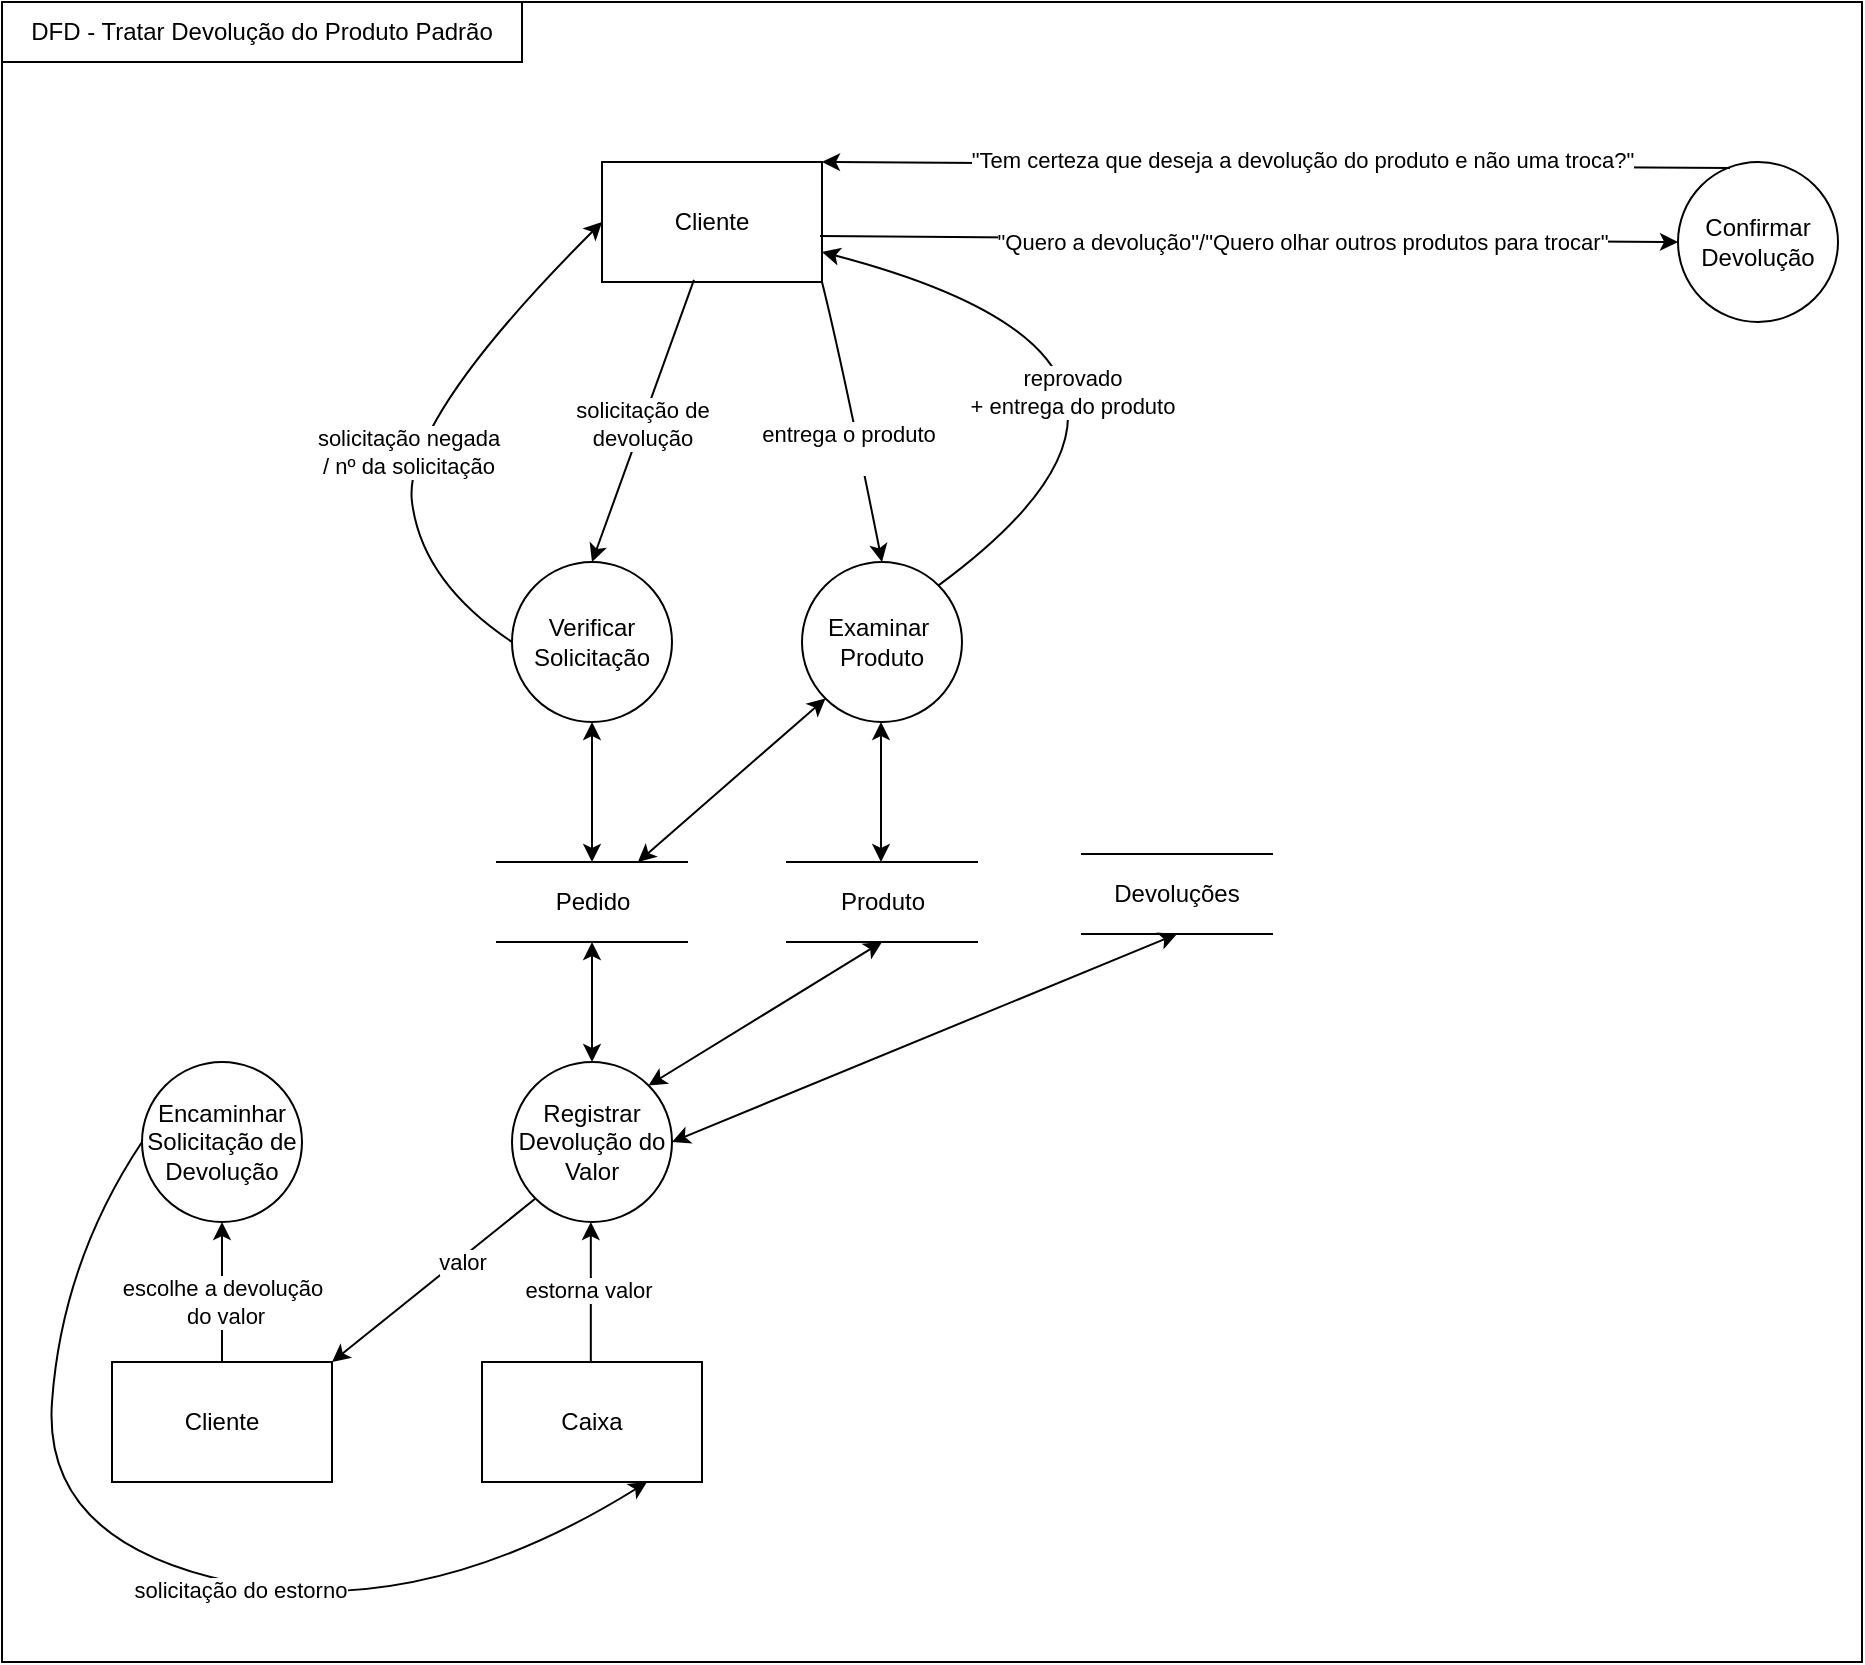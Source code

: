 <mxfile version="14.4.4" type="device"><diagram id="QUCHqKM7pyR4_fsbhgWR" name="Page-1"><mxGraphModel dx="773" dy="2113" grid="1" gridSize="10" guides="1" tooltips="1" connect="1" arrows="1" fold="1" page="1" pageScale="1" pageWidth="827" pageHeight="1169" math="0" shadow="0"><root><mxCell id="0"/><mxCell id="1" parent="0"/><mxCell id="HyM0uIgiVkZv_l6DcPJj-1" value="" style="rounded=0;whiteSpace=wrap;html=1;" parent="1" vertex="1"><mxGeometry x="1230" y="-1030" width="930" height="830" as="geometry"/></mxCell><mxCell id="HyM0uIgiVkZv_l6DcPJj-2" value="&lt;font style=&quot;vertical-align: inherit&quot;&gt;&lt;font style=&quot;vertical-align: inherit&quot;&gt;&lt;font style=&quot;vertical-align: inherit&quot;&gt;&lt;font style=&quot;vertical-align: inherit&quot;&gt;&lt;font style=&quot;vertical-align: inherit&quot;&gt;&lt;font style=&quot;vertical-align: inherit&quot;&gt;DFD - Tratar Devolução do Produto Padrão&lt;/font&gt;&lt;/font&gt;&lt;/font&gt;&lt;/font&gt;&lt;/font&gt;&lt;/font&gt;" style="rounded=0;whiteSpace=wrap;html=1;" parent="1" vertex="1"><mxGeometry x="1230" y="-1030" width="260" height="30" as="geometry"/></mxCell><mxCell id="HyM0uIgiVkZv_l6DcPJj-5" value="Cliente" style="rounded=0;whiteSpace=wrap;html=1;" parent="1" vertex="1"><mxGeometry x="1530" y="-950" width="110" height="60" as="geometry"/></mxCell><mxCell id="HyM0uIgiVkZv_l6DcPJj-6" value="&lt;font style=&quot;vertical-align: inherit&quot;&gt;&lt;font style=&quot;vertical-align: inherit&quot;&gt;&lt;font style=&quot;vertical-align: inherit&quot;&gt;&lt;font style=&quot;vertical-align: inherit&quot;&gt;Verificar Solicitação&lt;/font&gt;&lt;/font&gt;&lt;/font&gt;&lt;/font&gt;" style="ellipse;whiteSpace=wrap;html=1;aspect=fixed;" parent="1" vertex="1"><mxGeometry x="1485" y="-750" width="80" height="80" as="geometry"/></mxCell><mxCell id="HyM0uIgiVkZv_l6DcPJj-7" value="" style="curved=1;endArrow=classic;html=1;exitX=0;exitY=0.5;exitDx=0;exitDy=0;entryX=0;entryY=0.5;entryDx=0;entryDy=0;" parent="1" source="HyM0uIgiVkZv_l6DcPJj-6" target="HyM0uIgiVkZv_l6DcPJj-5" edge="1"><mxGeometry width="50" height="50" relative="1" as="geometry"><mxPoint x="1420" y="-720" as="sourcePoint"/><mxPoint x="1470" y="-760" as="targetPoint"/><Array as="points"><mxPoint x="1440" y="-740"/><mxPoint x="1430" y="-820"/></Array></mxGeometry></mxCell><mxCell id="HyM0uIgiVkZv_l6DcPJj-8" value="&lt;font style=&quot;vertical-align: inherit&quot;&gt;&lt;font style=&quot;vertical-align: inherit&quot;&gt;&lt;font style=&quot;vertical-align: inherit&quot;&gt;&lt;font style=&quot;vertical-align: inherit&quot;&gt;solicitação negada&lt;br&gt;/ nº da solicitação&lt;/font&gt;&lt;/font&gt;&lt;/font&gt;&lt;/font&gt;" style="edgeLabel;html=1;align=center;verticalAlign=middle;resizable=0;points=[];" parent="HyM0uIgiVkZv_l6DcPJj-7" vertex="1" connectable="0"><mxGeometry x="-0.131" y="-1" relative="1" as="geometry"><mxPoint as="offset"/></mxGeometry></mxCell><mxCell id="HyM0uIgiVkZv_l6DcPJj-9" value="&lt;font style=&quot;vertical-align: inherit&quot;&gt;&lt;font style=&quot;vertical-align: inherit&quot;&gt;Examinar&amp;nbsp;&lt;br&gt;Produto&lt;br&gt;&lt;/font&gt;&lt;/font&gt;" style="ellipse;whiteSpace=wrap;html=1;aspect=fixed;" parent="1" vertex="1"><mxGeometry x="1630" y="-750" width="80" height="80" as="geometry"/></mxCell><mxCell id="HyM0uIgiVkZv_l6DcPJj-10" value="" style="curved=1;endArrow=classic;html=1;exitX=1;exitY=1;exitDx=0;exitDy=0;entryX=0.5;entryY=0;entryDx=0;entryDy=0;" parent="1" source="HyM0uIgiVkZv_l6DcPJj-5" target="HyM0uIgiVkZv_l6DcPJj-9" edge="1"><mxGeometry width="50" height="50" relative="1" as="geometry"><mxPoint x="1645" y="-850" as="sourcePoint"/><mxPoint x="1695" y="-900" as="targetPoint"/><Array as="points"><mxPoint x="1650" y="-850"/></Array></mxGeometry></mxCell><mxCell id="HyM0uIgiVkZv_l6DcPJj-11" value="&lt;font style=&quot;vertical-align: inherit&quot;&gt;&lt;font style=&quot;vertical-align: inherit&quot;&gt;&lt;font style=&quot;vertical-align: inherit&quot;&gt;&lt;font style=&quot;vertical-align: inherit&quot;&gt;&lt;font style=&quot;vertical-align: inherit&quot;&gt;&lt;font style=&quot;vertical-align: inherit&quot;&gt;&lt;font style=&quot;vertical-align: inherit&quot;&gt;&lt;font style=&quot;vertical-align: inherit&quot;&gt;entrega o produto &lt;/font&gt;&lt;/font&gt;&lt;br&gt;&lt;font style=&quot;vertical-align: inherit&quot;&gt;&lt;font style=&quot;vertical-align: inherit&quot;&gt;&amp;nbsp;&lt;/font&gt;&lt;/font&gt;&lt;/font&gt;&lt;/font&gt;&lt;/font&gt;&lt;/font&gt;&lt;/font&gt;&lt;/font&gt;" style="edgeLabel;html=1;align=center;verticalAlign=middle;resizable=0;points=[];" parent="HyM0uIgiVkZv_l6DcPJj-10" vertex="1" connectable="0"><mxGeometry x="0.074" y="-18" relative="1" as="geometry"><mxPoint x="13.28" y="4.61" as="offset"/></mxGeometry></mxCell><mxCell id="HyM0uIgiVkZv_l6DcPJj-12" value="&lt;font style=&quot;vertical-align: inherit&quot;&gt;&lt;font style=&quot;vertical-align: inherit&quot;&gt;&lt;font style=&quot;vertical-align: inherit&quot;&gt;&lt;font style=&quot;vertical-align: inherit&quot;&gt;&lt;font style=&quot;vertical-align: inherit&quot;&gt;&lt;font style=&quot;vertical-align: inherit&quot;&gt;&lt;font style=&quot;vertical-align: inherit&quot;&gt;&lt;font style=&quot;vertical-align: inherit&quot;&gt;Pedido&lt;/font&gt;&lt;/font&gt;&lt;/font&gt;&lt;/font&gt;&lt;/font&gt;&lt;/font&gt;&lt;/font&gt;&lt;/font&gt;" style="shape=partialRectangle;whiteSpace=wrap;html=1;left=0;right=0;fillColor=none;" parent="1" vertex="1"><mxGeometry x="1477.5" y="-600" width="95" height="40" as="geometry"/></mxCell><mxCell id="HyM0uIgiVkZv_l6DcPJj-13" value="Produto" style="shape=partialRectangle;whiteSpace=wrap;html=1;left=0;right=0;fillColor=none;" parent="1" vertex="1"><mxGeometry x="1622.5" y="-600" width="95" height="40" as="geometry"/></mxCell><mxCell id="HyM0uIgiVkZv_l6DcPJj-14" value="" style="endArrow=classic;startArrow=classic;html=1;entryX=0.5;entryY=1;entryDx=0;entryDy=0;exitX=0.5;exitY=0;exitDx=0;exitDy=0;startFill=1;" parent="1" source="HyM0uIgiVkZv_l6DcPJj-12" target="HyM0uIgiVkZv_l6DcPJj-6" edge="1"><mxGeometry width="50" height="50" relative="1" as="geometry"><mxPoint x="1730" y="-640" as="sourcePoint"/><mxPoint x="1780" y="-690" as="targetPoint"/></mxGeometry></mxCell><mxCell id="HyM0uIgiVkZv_l6DcPJj-18" value="" style="endArrow=classic;startArrow=classic;html=1;entryX=0;entryY=1;entryDx=0;entryDy=0;" parent="1" source="HyM0uIgiVkZv_l6DcPJj-12" target="HyM0uIgiVkZv_l6DcPJj-9" edge="1"><mxGeometry width="50" height="50" relative="1" as="geometry"><mxPoint x="1668.46" y="-607.24" as="sourcePoint"/><mxPoint x="1580.001" y="-689.999" as="targetPoint"/></mxGeometry></mxCell><mxCell id="HyM0uIgiVkZv_l6DcPJj-19" value="&lt;font style=&quot;vertical-align: inherit&quot;&gt;&lt;font style=&quot;vertical-align: inherit&quot;&gt;&lt;font style=&quot;vertical-align: inherit&quot;&gt;&lt;font style=&quot;vertical-align: inherit&quot;&gt;&lt;font style=&quot;vertical-align: inherit&quot;&gt;&lt;font style=&quot;vertical-align: inherit&quot;&gt;&lt;font style=&quot;vertical-align: inherit&quot;&gt;&lt;font style=&quot;vertical-align: inherit&quot;&gt;&lt;font style=&quot;vertical-align: inherit&quot;&gt;&lt;font style=&quot;vertical-align: inherit&quot;&gt;Encaminhar Solicitação de Devolução&lt;/font&gt;&lt;/font&gt;&lt;/font&gt;&lt;/font&gt;&lt;/font&gt;&lt;/font&gt;&lt;/font&gt;&lt;/font&gt;&lt;/font&gt;&lt;/font&gt;" style="ellipse;whiteSpace=wrap;html=1;aspect=fixed;" parent="1" vertex="1"><mxGeometry x="1300" y="-500" width="80" height="80" as="geometry"/></mxCell><mxCell id="HyM0uIgiVkZv_l6DcPJj-20" value="" style="curved=1;endArrow=classic;html=1;exitX=1;exitY=0;exitDx=0;exitDy=0;entryX=1;entryY=0.75;entryDx=0;entryDy=0;" parent="1" source="HyM0uIgiVkZv_l6DcPJj-9" target="HyM0uIgiVkZv_l6DcPJj-5" edge="1"><mxGeometry width="50" height="50" relative="1" as="geometry"><mxPoint x="1705.0" y="-890" as="sourcePoint"/><mxPoint x="1795.0" y="-780" as="targetPoint"/><Array as="points"><mxPoint x="1850" y="-850"/></Array></mxGeometry></mxCell><mxCell id="HyM0uIgiVkZv_l6DcPJj-21" value="&lt;font style=&quot;vertical-align: inherit&quot;&gt;&lt;font style=&quot;vertical-align: inherit&quot;&gt;&lt;font style=&quot;vertical-align: inherit&quot;&gt;&lt;font style=&quot;vertical-align: inherit&quot;&gt;&lt;font style=&quot;vertical-align: inherit&quot;&gt;&lt;font style=&quot;vertical-align: inherit&quot;&gt;reprovado &lt;/font&gt;&lt;/font&gt;&lt;br&gt;&lt;font style=&quot;vertical-align: inherit&quot;&gt;&lt;font style=&quot;vertical-align: inherit&quot;&gt;+ entrega do produto&lt;/font&gt;&lt;/font&gt;&lt;/font&gt;&lt;/font&gt;&lt;/font&gt;&lt;/font&gt;" style="edgeLabel;html=1;align=center;verticalAlign=middle;resizable=0;points=[];" parent="HyM0uIgiVkZv_l6DcPJj-20" vertex="1" connectable="0"><mxGeometry x="0.318" y="36" relative="1" as="geometry"><mxPoint as="offset"/></mxGeometry></mxCell><mxCell id="HyM0uIgiVkZv_l6DcPJj-24" value="Cliente" style="rounded=0;whiteSpace=wrap;html=1;" parent="1" vertex="1"><mxGeometry x="1285" y="-350" width="110" height="60" as="geometry"/></mxCell><mxCell id="HyM0uIgiVkZv_l6DcPJj-25" value="" style="endArrow=classic;html=1;exitX=0.5;exitY=0;exitDx=0;exitDy=0;entryX=0.5;entryY=1;entryDx=0;entryDy=0;" parent="1" source="HyM0uIgiVkZv_l6DcPJj-24" target="HyM0uIgiVkZv_l6DcPJj-19" edge="1"><mxGeometry width="50" height="50" relative="1" as="geometry"><mxPoint x="1400" y="-470" as="sourcePoint"/><mxPoint x="1450" y="-520" as="targetPoint"/></mxGeometry></mxCell><mxCell id="HyM0uIgiVkZv_l6DcPJj-26" value="&lt;font style=&quot;vertical-align: inherit&quot;&gt;&lt;font style=&quot;vertical-align: inherit&quot;&gt;escolhe a devolução&lt;br&gt;&amp;nbsp;do valor&lt;/font&gt;&lt;/font&gt;" style="edgeLabel;html=1;align=center;verticalAlign=middle;resizable=0;points=[];" parent="HyM0uIgiVkZv_l6DcPJj-25" vertex="1" connectable="0"><mxGeometry x="-0.577" y="-2" relative="1" as="geometry"><mxPoint x="-2" y="-15" as="offset"/></mxGeometry></mxCell><mxCell id="HyM0uIgiVkZv_l6DcPJj-27" value="Caixa" style="rounded=0;whiteSpace=wrap;html=1;" parent="1" vertex="1"><mxGeometry x="1470" y="-350" width="110" height="60" as="geometry"/></mxCell><mxCell id="HyM0uIgiVkZv_l6DcPJj-34" value="&lt;font style=&quot;vertical-align: inherit&quot;&gt;&lt;font style=&quot;vertical-align: inherit&quot;&gt;&lt;font style=&quot;vertical-align: inherit&quot;&gt;&lt;font style=&quot;vertical-align: inherit&quot;&gt;&lt;font style=&quot;vertical-align: inherit&quot;&gt;&lt;font style=&quot;vertical-align: inherit&quot;&gt;&lt;font style=&quot;vertical-align: inherit&quot;&gt;&lt;font style=&quot;vertical-align: inherit&quot;&gt;&lt;font style=&quot;vertical-align: inherit&quot;&gt;&lt;font style=&quot;vertical-align: inherit&quot;&gt;Registrar Devolução do Valor&lt;/font&gt;&lt;/font&gt;&lt;/font&gt;&lt;/font&gt;&lt;/font&gt;&lt;/font&gt;&lt;/font&gt;&lt;/font&gt;&lt;/font&gt;&lt;/font&gt;" style="ellipse;whiteSpace=wrap;html=1;aspect=fixed;" parent="1" vertex="1"><mxGeometry x="1485" y="-500" width="80" height="80" as="geometry"/></mxCell><mxCell id="HyM0uIgiVkZv_l6DcPJj-35" value="" style="endArrow=classic;html=1;exitX=0.5;exitY=0;exitDx=0;exitDy=0;entryX=0.5;entryY=1;entryDx=0;entryDy=0;" parent="1" edge="1"><mxGeometry width="50" height="50" relative="1" as="geometry"><mxPoint x="1524.41" y="-350" as="sourcePoint"/><mxPoint x="1524.41" y="-420" as="targetPoint"/></mxGeometry></mxCell><mxCell id="OXrHE56304W3fLpiuFYy-9" value="estorna valor" style="edgeLabel;html=1;align=center;verticalAlign=middle;resizable=0;points=[];" vertex="1" connectable="0" parent="HyM0uIgiVkZv_l6DcPJj-35"><mxGeometry x="0.029" y="2" relative="1" as="geometry"><mxPoint as="offset"/></mxGeometry></mxCell><mxCell id="HyM0uIgiVkZv_l6DcPJj-36" value="" style="endArrow=classic;startArrow=classic;html=1;exitX=0.5;exitY=0;exitDx=0;exitDy=0;" parent="1" source="HyM0uIgiVkZv_l6DcPJj-34" target="HyM0uIgiVkZv_l6DcPJj-12" edge="1"><mxGeometry width="50" height="50" relative="1" as="geometry"><mxPoint x="1400" y="-470" as="sourcePoint"/><mxPoint x="1450" y="-520" as="targetPoint"/></mxGeometry></mxCell><mxCell id="HyM0uIgiVkZv_l6DcPJj-38" value="" style="curved=1;endArrow=classic;html=1;exitX=0;exitY=0.5;exitDx=0;exitDy=0;entryX=0.75;entryY=1;entryDx=0;entryDy=0;" parent="1" source="HyM0uIgiVkZv_l6DcPJj-19" target="HyM0uIgiVkZv_l6DcPJj-27" edge="1"><mxGeometry width="50" height="50" relative="1" as="geometry"><mxPoint x="1565" y="-460" as="sourcePoint"/><mxPoint x="1420" y="-210" as="targetPoint"/><Array as="points"><mxPoint x="1260" y="-400"/><mxPoint x="1250" y="-260"/><mxPoint x="1440" y="-220"/></Array></mxGeometry></mxCell><mxCell id="HyM0uIgiVkZv_l6DcPJj-39" value="solicitação do estorno" style="edgeLabel;html=1;align=center;verticalAlign=middle;resizable=0;points=[];" parent="HyM0uIgiVkZv_l6DcPJj-38" vertex="1" connectable="0"><mxGeometry x="0.074" y="-18" relative="1" as="geometry"><mxPoint x="27.54" y="-9.69" as="offset"/></mxGeometry></mxCell><mxCell id="HyM0uIgiVkZv_l6DcPJj-40" value="" style="endArrow=classic;html=1;entryX=1;entryY=0;entryDx=0;entryDy=0;exitX=0;exitY=1;exitDx=0;exitDy=0;" parent="1" source="HyM0uIgiVkZv_l6DcPJj-34" target="HyM0uIgiVkZv_l6DcPJj-24" edge="1"><mxGeometry width="50" height="50" relative="1" as="geometry"><mxPoint x="1420" y="-430" as="sourcePoint"/><mxPoint x="1450" y="-500" as="targetPoint"/></mxGeometry></mxCell><mxCell id="HyM0uIgiVkZv_l6DcPJj-41" value="valor" style="edgeLabel;html=1;align=center;verticalAlign=middle;resizable=0;points=[];" parent="HyM0uIgiVkZv_l6DcPJj-40" vertex="1" connectable="0"><mxGeometry x="-0.424" y="-2" relative="1" as="geometry"><mxPoint x="-6.36" y="9.59" as="offset"/></mxGeometry></mxCell><mxCell id="OXrHE56304W3fLpiuFYy-1" value="" style="endArrow=classic;startArrow=classic;html=1;entryX=0.5;entryY=1;entryDx=0;entryDy=0;exitX=0.5;exitY=0;exitDx=0;exitDy=0;startFill=1;" edge="1" parent="1"><mxGeometry width="50" height="50" relative="1" as="geometry"><mxPoint x="1669.5" y="-600" as="sourcePoint"/><mxPoint x="1669.5" y="-670" as="targetPoint"/></mxGeometry></mxCell><mxCell id="OXrHE56304W3fLpiuFYy-2" value="Confirmar Devolução" style="ellipse;whiteSpace=wrap;html=1;aspect=fixed;" vertex="1" parent="1"><mxGeometry x="2068" y="-950" width="80" height="80" as="geometry"/></mxCell><mxCell id="OXrHE56304W3fLpiuFYy-3" value="" style="endArrow=classic;html=1;exitX=0.418;exitY=0.983;exitDx=0;exitDy=0;exitPerimeter=0;entryX=0.5;entryY=0;entryDx=0;entryDy=0;" edge="1" parent="1" source="HyM0uIgiVkZv_l6DcPJj-5" target="HyM0uIgiVkZv_l6DcPJj-6"><mxGeometry width="50" height="50" relative="1" as="geometry"><mxPoint x="1520" y="-800" as="sourcePoint"/><mxPoint x="1570" y="-850" as="targetPoint"/></mxGeometry></mxCell><mxCell id="OXrHE56304W3fLpiuFYy-4" value="solicitação de&lt;br&gt;devolução" style="edgeLabel;html=1;align=center;verticalAlign=middle;resizable=0;points=[];" vertex="1" connectable="0" parent="OXrHE56304W3fLpiuFYy-3"><mxGeometry x="0.021" relative="1" as="geometry"><mxPoint as="offset"/></mxGeometry></mxCell><mxCell id="OXrHE56304W3fLpiuFYy-5" value="" style="endArrow=classic;html=1;exitX=0.991;exitY=0.617;exitDx=0;exitDy=0;entryX=0;entryY=0.5;entryDx=0;entryDy=0;exitPerimeter=0;" edge="1" parent="1" source="HyM0uIgiVkZv_l6DcPJj-5" target="OXrHE56304W3fLpiuFYy-2"><mxGeometry width="50" height="50" relative="1" as="geometry"><mxPoint x="1880" y="-710" as="sourcePoint"/><mxPoint x="1922" y="-823" as="targetPoint"/></mxGeometry></mxCell><mxCell id="OXrHE56304W3fLpiuFYy-8" value="&quot;Quero a devolução&quot;/&quot;Quero olhar outros produtos para trocar&quot;" style="edgeLabel;html=1;align=center;verticalAlign=middle;resizable=0;points=[];" vertex="1" connectable="0" parent="OXrHE56304W3fLpiuFYy-5"><mxGeometry x="-0.036" y="3" relative="1" as="geometry"><mxPoint x="33.97" y="4.54" as="offset"/></mxGeometry></mxCell><mxCell id="OXrHE56304W3fLpiuFYy-6" value="" style="endArrow=classic;html=1;entryX=1;entryY=0;entryDx=0;entryDy=0;exitX=0.325;exitY=0.038;exitDx=0;exitDy=0;exitPerimeter=0;" edge="1" parent="1" source="OXrHE56304W3fLpiuFYy-2" target="HyM0uIgiVkZv_l6DcPJj-5"><mxGeometry width="50" height="50" relative="1" as="geometry"><mxPoint x="1640" y="-660" as="sourcePoint"/><mxPoint x="1690" y="-710" as="targetPoint"/></mxGeometry></mxCell><mxCell id="OXrHE56304W3fLpiuFYy-7" value="&quot;Tem certeza que deseja a devolução do produto e não uma troca?&quot;" style="edgeLabel;html=1;align=center;verticalAlign=middle;resizable=0;points=[];" vertex="1" connectable="0" parent="OXrHE56304W3fLpiuFYy-6"><mxGeometry x="-0.078" y="-3" relative="1" as="geometry"><mxPoint x="-5.02" as="offset"/></mxGeometry></mxCell><mxCell id="OXrHE56304W3fLpiuFYy-10" value="Devoluções" style="shape=partialRectangle;whiteSpace=wrap;html=1;left=0;right=0;fillColor=none;" vertex="1" parent="1"><mxGeometry x="1770" y="-604" width="95" height="40" as="geometry"/></mxCell><mxCell id="OXrHE56304W3fLpiuFYy-11" value="" style="endArrow=classic;startArrow=classic;html=1;exitX=1;exitY=0.5;exitDx=0;exitDy=0;entryX=0.5;entryY=1;entryDx=0;entryDy=0;" edge="1" parent="1" source="HyM0uIgiVkZv_l6DcPJj-34" target="OXrHE56304W3fLpiuFYy-10"><mxGeometry width="50" height="50" relative="1" as="geometry"><mxPoint x="1670" y="-460" as="sourcePoint"/><mxPoint x="1720" y="-510" as="targetPoint"/></mxGeometry></mxCell><mxCell id="OXrHE56304W3fLpiuFYy-12" value="" style="endArrow=classic;startArrow=classic;html=1;entryX=0.5;entryY=1;entryDx=0;entryDy=0;exitX=1;exitY=0;exitDx=0;exitDy=0;" edge="1" parent="1" source="HyM0uIgiVkZv_l6DcPJj-34" target="HyM0uIgiVkZv_l6DcPJj-13"><mxGeometry width="50" height="50" relative="1" as="geometry"><mxPoint x="1560" y="-490" as="sourcePoint"/><mxPoint x="1610" y="-540" as="targetPoint"/></mxGeometry></mxCell></root></mxGraphModel></diagram></mxfile>